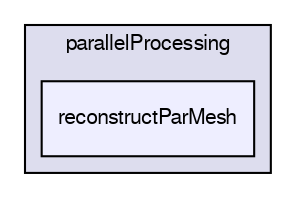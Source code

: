 digraph "applications/utilities/parallelProcessing/reconstructParMesh" {
  bgcolor=transparent;
  compound=true
  node [ fontsize="10", fontname="FreeSans"];
  edge [ labelfontsize="10", labelfontname="FreeSans"];
  subgraph clusterdir_ea396705c8562a6ce4df648befe2c681 {
    graph [ bgcolor="#ddddee", pencolor="black", label="parallelProcessing" fontname="FreeSans", fontsize="10", URL="dir_ea396705c8562a6ce4df648befe2c681.html"]
  dir_0ad9d9167af017c95461cd336bbed747 [shape=box, label="reconstructParMesh", style="filled", fillcolor="#eeeeff", pencolor="black", URL="dir_0ad9d9167af017c95461cd336bbed747.html"];
  }
}
